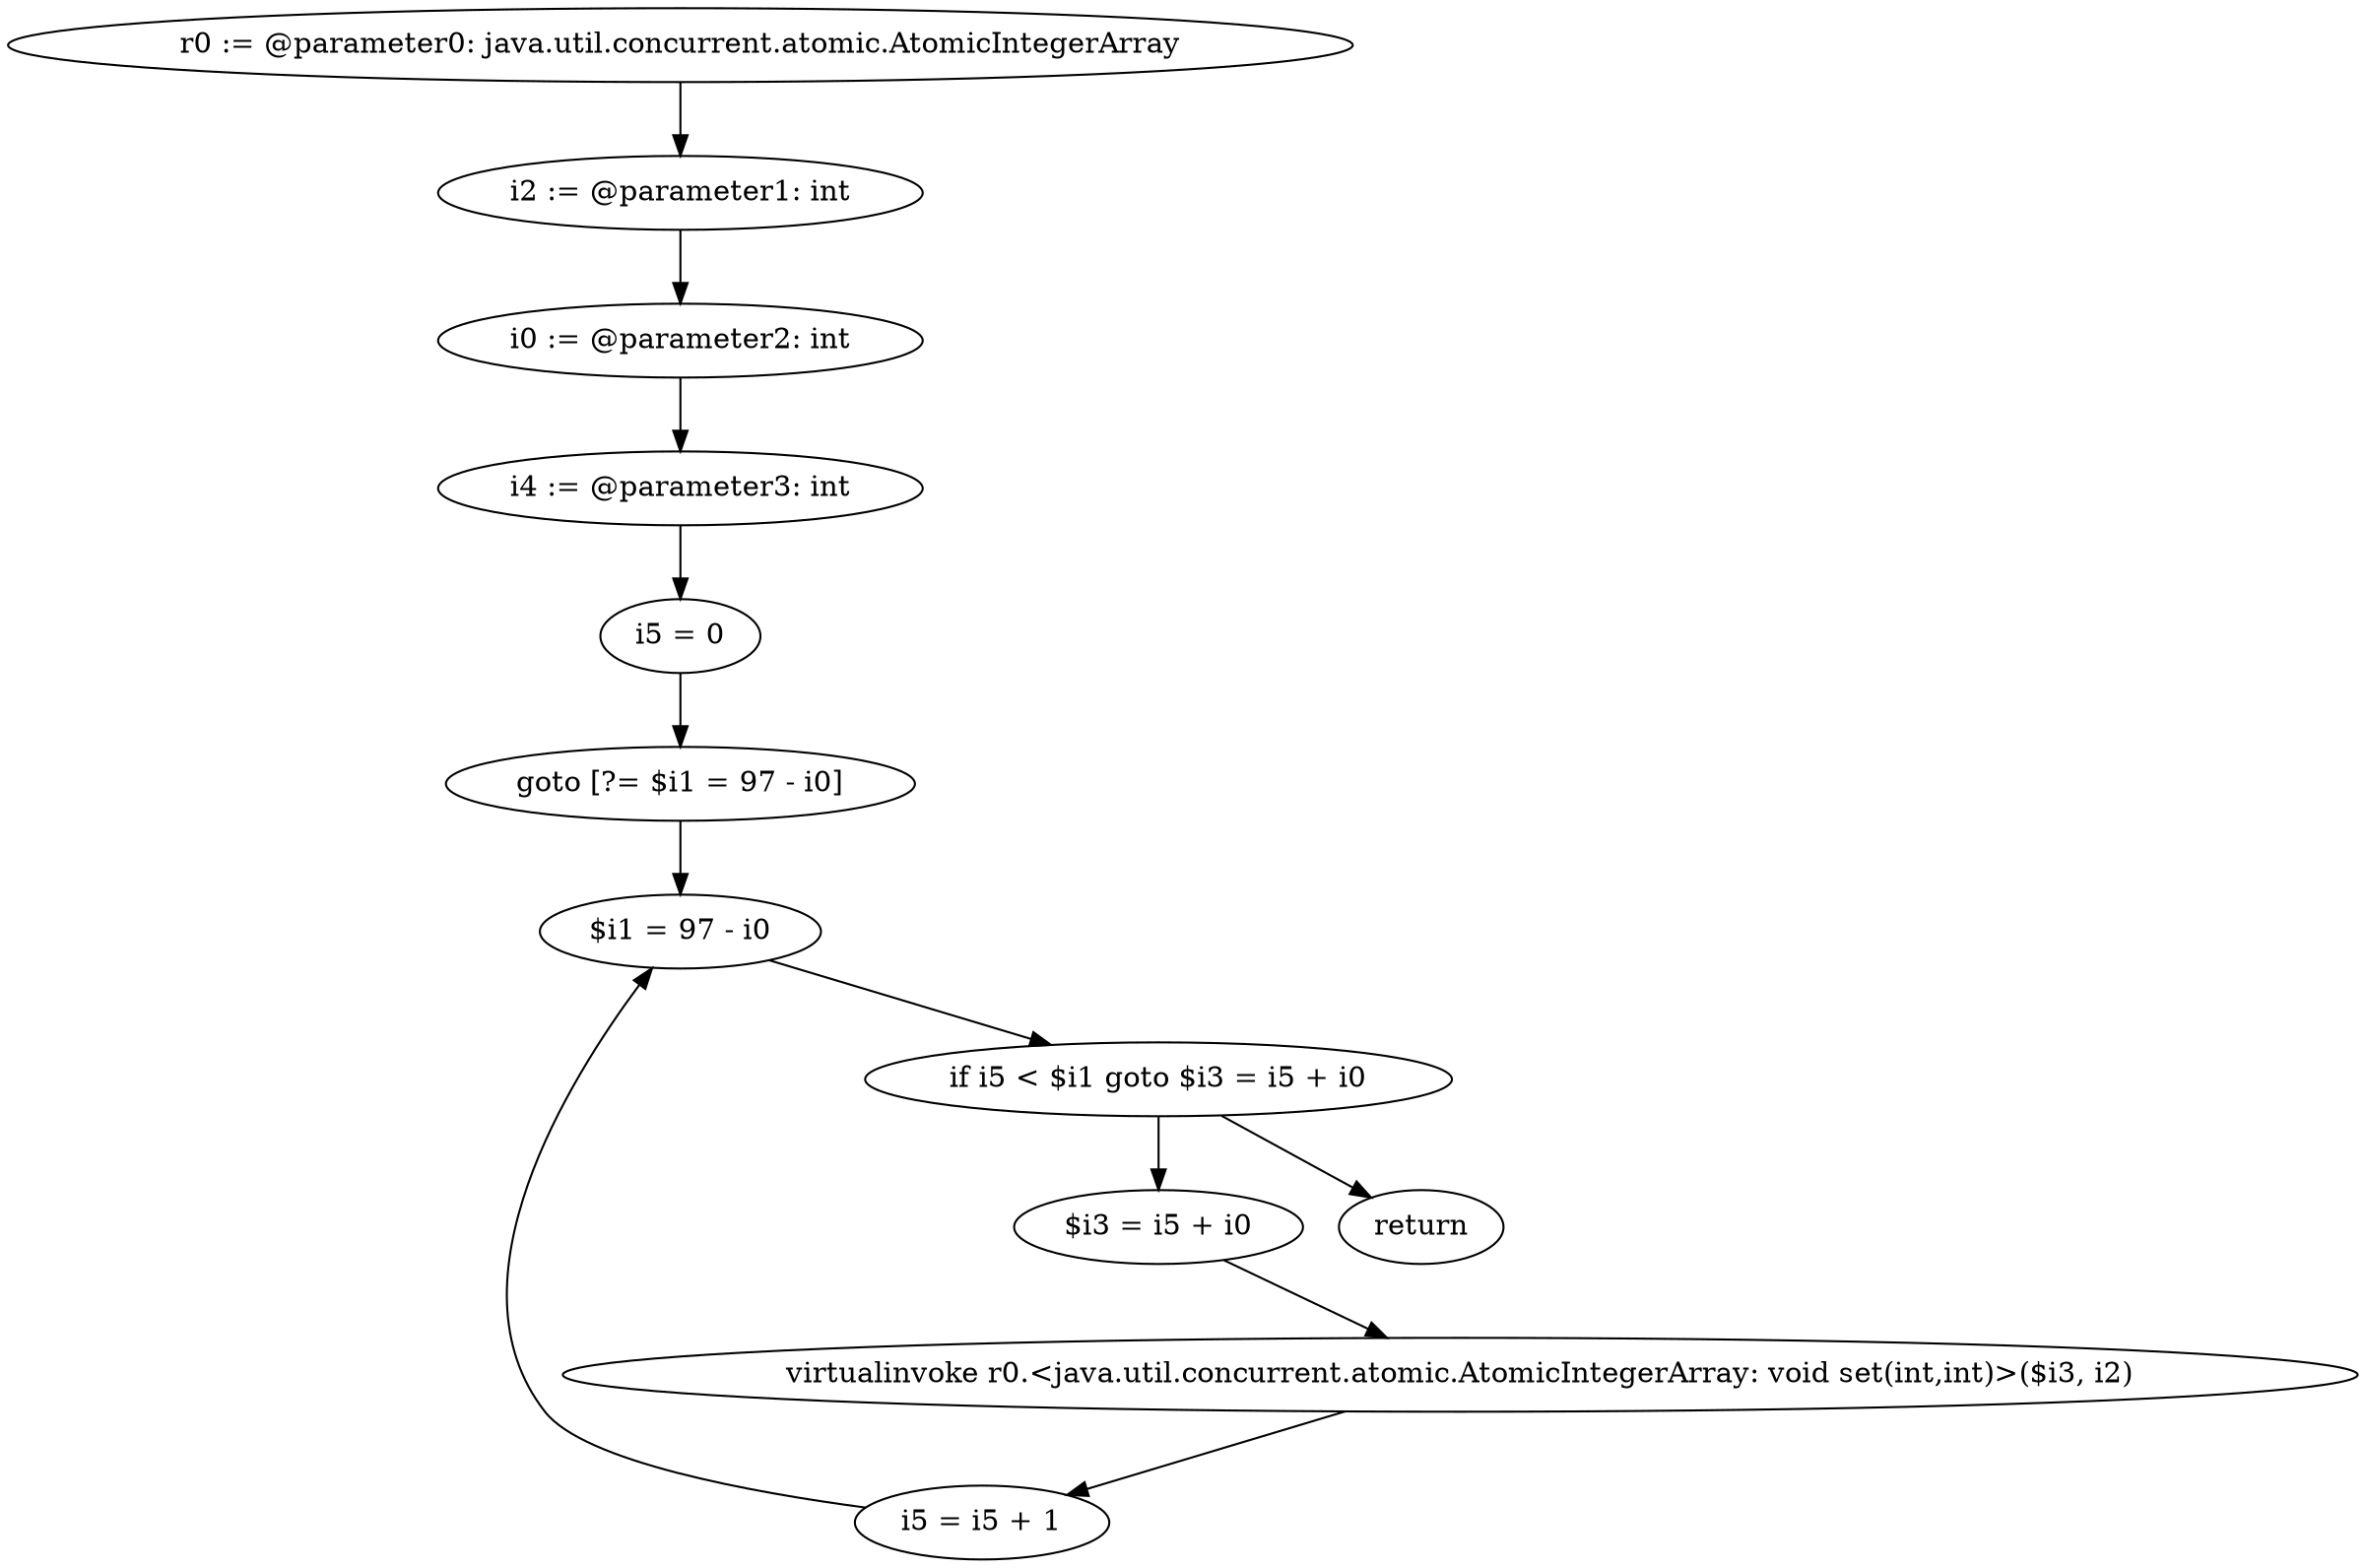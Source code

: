 digraph "unitGraph" {
    "r0 := @parameter0: java.util.concurrent.atomic.AtomicIntegerArray"
    "i2 := @parameter1: int"
    "i0 := @parameter2: int"
    "i4 := @parameter3: int"
    "i5 = 0"
    "goto [?= $i1 = 97 - i0]"
    "$i3 = i5 + i0"
    "virtualinvoke r0.<java.util.concurrent.atomic.AtomicIntegerArray: void set(int,int)>($i3, i2)"
    "i5 = i5 + 1"
    "$i1 = 97 - i0"
    "if i5 < $i1 goto $i3 = i5 + i0"
    "return"
    "r0 := @parameter0: java.util.concurrent.atomic.AtomicIntegerArray"->"i2 := @parameter1: int";
    "i2 := @parameter1: int"->"i0 := @parameter2: int";
    "i0 := @parameter2: int"->"i4 := @parameter3: int";
    "i4 := @parameter3: int"->"i5 = 0";
    "i5 = 0"->"goto [?= $i1 = 97 - i0]";
    "goto [?= $i1 = 97 - i0]"->"$i1 = 97 - i0";
    "$i3 = i5 + i0"->"virtualinvoke r0.<java.util.concurrent.atomic.AtomicIntegerArray: void set(int,int)>($i3, i2)";
    "virtualinvoke r0.<java.util.concurrent.atomic.AtomicIntegerArray: void set(int,int)>($i3, i2)"->"i5 = i5 + 1";
    "i5 = i5 + 1"->"$i1 = 97 - i0";
    "$i1 = 97 - i0"->"if i5 < $i1 goto $i3 = i5 + i0";
    "if i5 < $i1 goto $i3 = i5 + i0"->"return";
    "if i5 < $i1 goto $i3 = i5 + i0"->"$i3 = i5 + i0";
}
